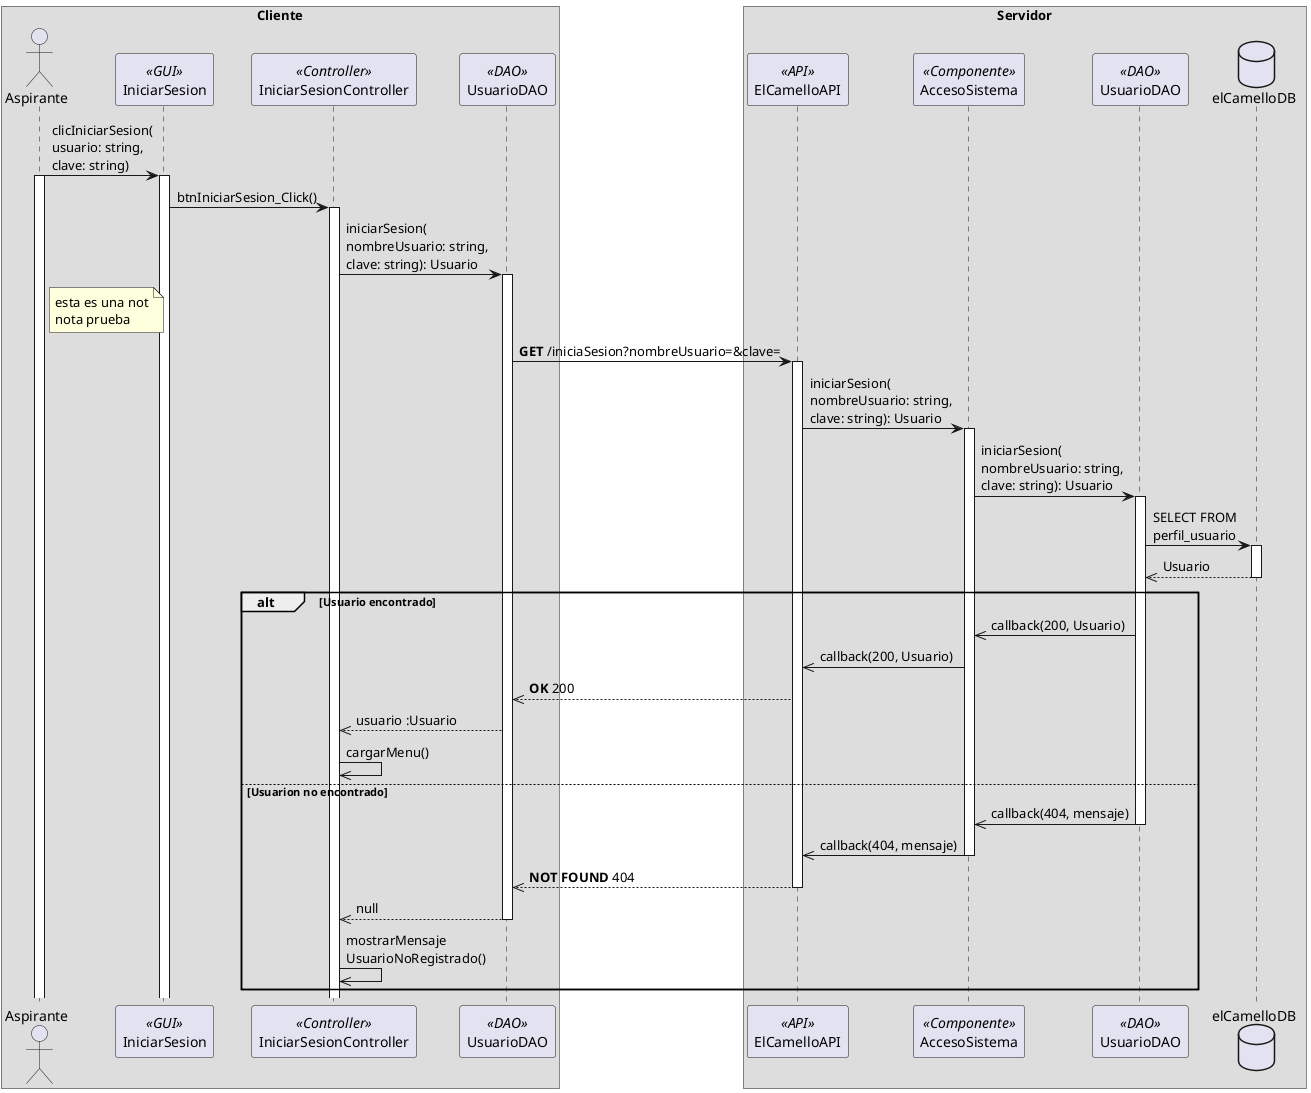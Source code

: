 @startuml Ejemplo

box Cliente
    actor Aspirante as a
    participant IniciarSesion as b <<GUI>> 
    participant IniciarSesionController as c <<Controller>>
    participant UsuarioDAO as d <<DAO>>
end box

box Servidor
    participant ElCamelloAPI as e <<API>>
    participant AccesoSistema as f <<Componente>>
    participant UsuarioDAO as g <<DAO>>
    database elCamelloDB as db
end box

a -> b : clicIniciarSesion(\nusuario: string,\nclave: string)
activate a
activate b

b -> c : btnIniciarSesion_Click()
activate c

c -> d : iniciarSesion(\nnombreUsuario: string,\nclave: string): Usuario
activate d

note right of a  
    esta es una not
    nota prueba
end note
d -> e  : **GET** /iniciaSesion?nombreUsuario=&clave=
activate e

e -> f : iniciarSesion(\nnombreUsuario: string,\nclave: string): Usuario
activate f

f -> g : iniciarSesion(\nnombreUsuario: string,\nclave: string): Usuario
activate g

g -> db : SELECT FROM \nperfil_usuario
activate db

db -->> g : Usuario
deactivate db

alt Usuario encontrado
    g ->> f : callback(200, Usuario)
    
    f ->> e : callback(200, Usuario)

    e -->> d: **OK** 200
    d -->> c: usuario :Usuario

    c ->> c: cargarMenu()
else Usuarion no encontrado
    g ->> f : callback(404, mensaje)
    deactivate g

    f ->> e : callback(404, mensaje)
    deactivate f

    e -->> d: **NOT FOUND** 404
    deactivate e

    d -->> c: null
    deactivate d

    c ->> c : mostrarMensaje\nUsuarioNoRegistrado()

end

@enduml